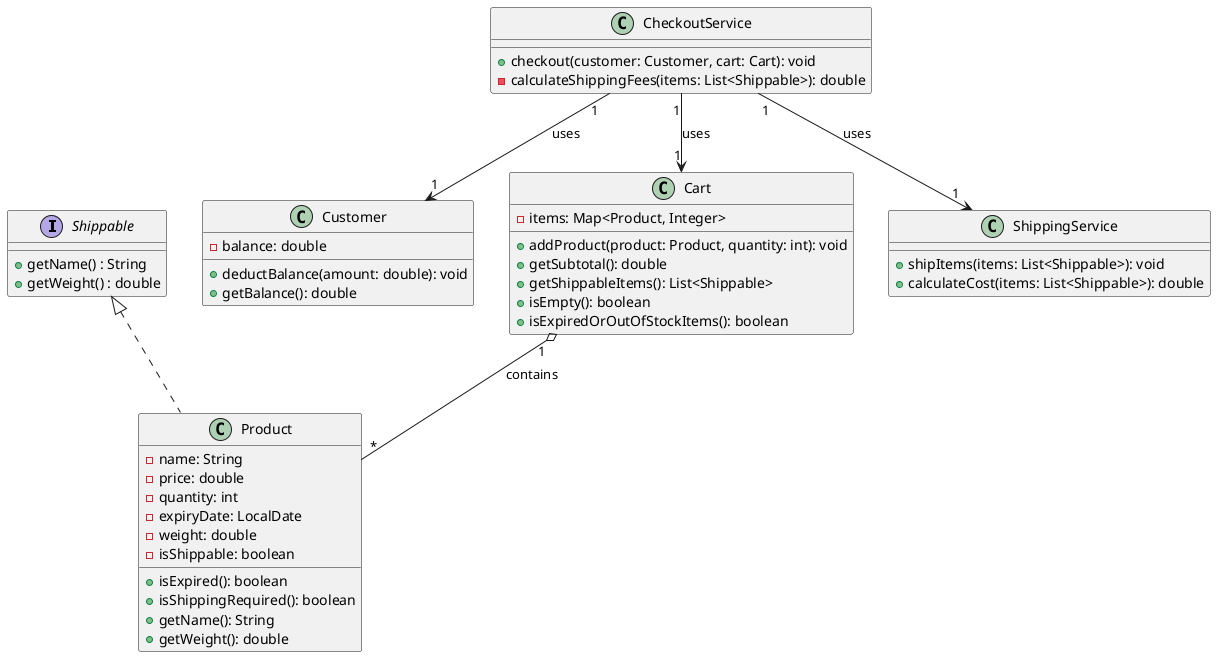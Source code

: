 @startuml

interface Shippable {
    +getName() : String
    +getWeight() : double
}

class Product {
    - name: String
    - price: double
    - quantity: int
    - expiryDate: LocalDate
    - weight: double
    - isShippable: boolean
    + isExpired(): boolean
    + isShippingRequired(): boolean
    + getName(): String
    + getWeight(): double
}

Product .up.|> Shippable

class Customer {
    - balance: double
    + deductBalance(amount: double): void
    + getBalance(): double
}

class Cart {
    - items: Map<Product, Integer>
    + addProduct(product: Product, quantity: int): void
    + getSubtotal(): double
    + getShippableItems(): List<Shippable>
    + isEmpty(): boolean
    + isExpiredOrOutOfStockItems(): boolean
}

class CheckoutService {
    + checkout(customer: Customer, cart: Cart): void
    - calculateShippingFees(items: List<Shippable>): double
}

class ShippingService {
    + shipItems(items: List<Shippable>): void
    + calculateCost(items: List<Shippable>): double
}

CheckoutService "1" --> "1" Customer : uses
CheckoutService "1" --> "1" Cart : uses
CheckoutService "1" --> "1" ShippingService : uses
Cart "1" o-- "*" Product : contains

@enduml